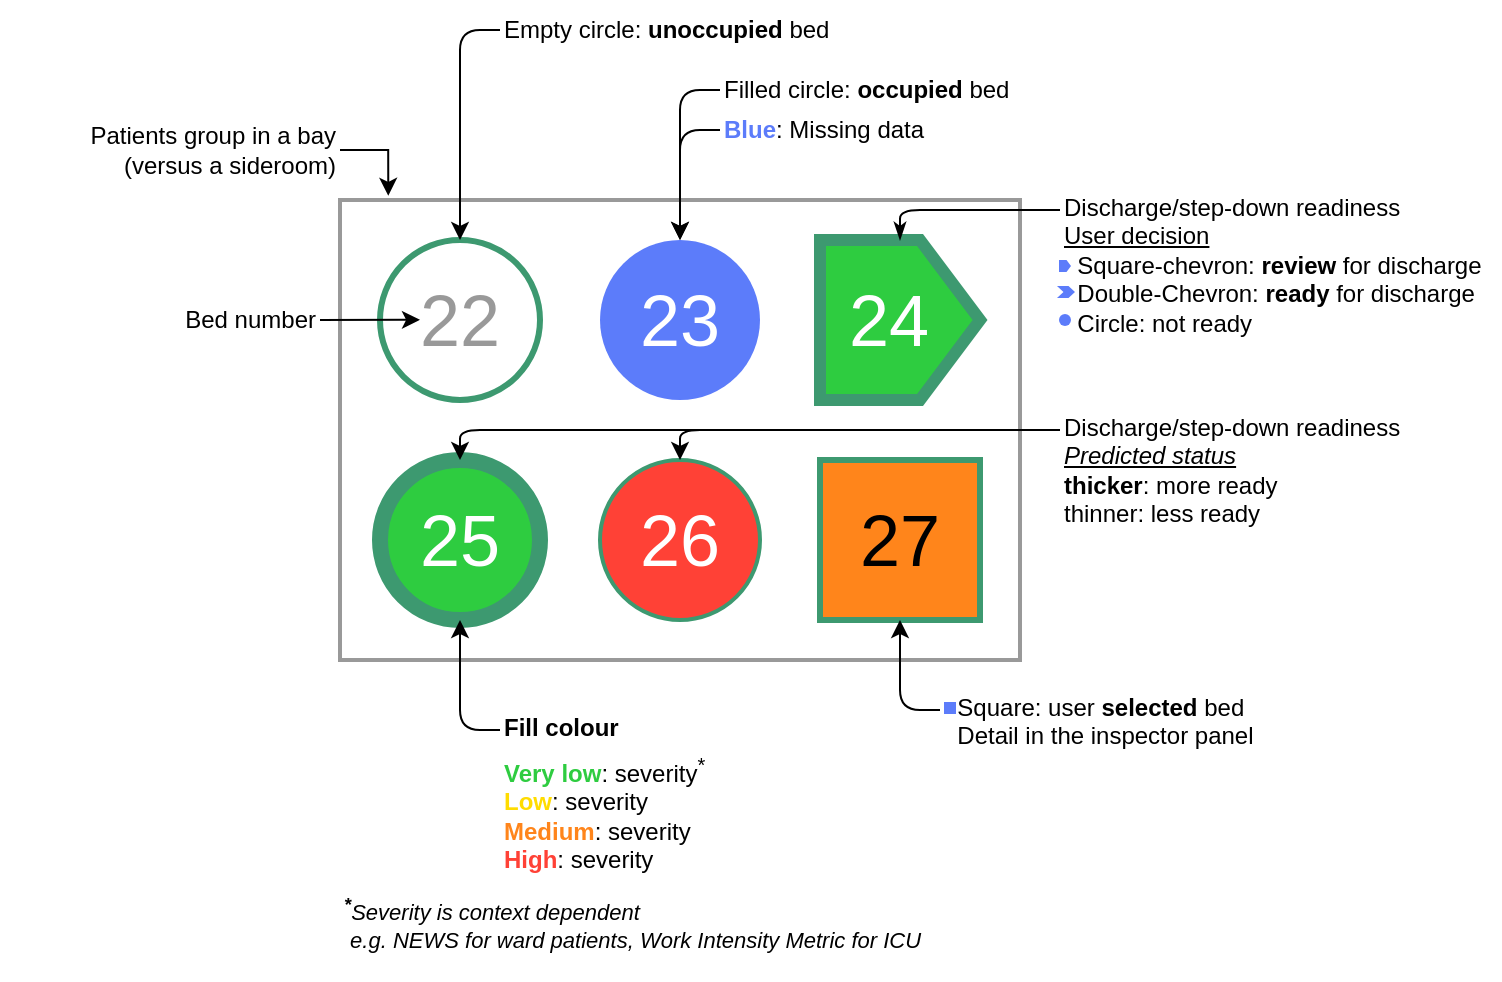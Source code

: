 <mxfile version="20.8.23" type="github">
  <diagram name="Page-1" id="_Rf74EMw8om4piH5J4HJ">
    <mxGraphModel dx="1527" dy="462" grid="1" gridSize="10" guides="1" tooltips="1" connect="1" arrows="1" fold="1" page="1" pageScale="1" pageWidth="827" pageHeight="1169" math="0" shadow="0">
      <root>
        <mxCell id="0" />
        <mxCell id="1" parent="0" />
        <mxCell id="5kcq2A8MCsJthbVslvMD-7" value="" style="rounded=0;whiteSpace=wrap;html=1;strokeColor=#999999;strokeWidth=2;fontSize=36;fontColor=#999999;fillColor=none;" parent="1" vertex="1">
          <mxGeometry x="110" y="160" width="340" height="230" as="geometry" />
        </mxCell>
        <mxCell id="5kcq2A8MCsJthbVslvMD-1" value="&lt;font style=&quot;font-size: 36px;&quot;&gt;22&lt;/font&gt;" style="ellipse;whiteSpace=wrap;html=1;aspect=fixed;strokeWidth=3;fillColor=none;strokeColor=#3d9970;fontColor=#999999;" parent="1" vertex="1">
          <mxGeometry x="130" y="180" width="80" height="80" as="geometry" />
        </mxCell>
        <mxCell id="5kcq2A8MCsJthbVslvMD-3" value="&lt;font style=&quot;font-size: 36px;&quot;&gt;23&lt;/font&gt;" style="ellipse;whiteSpace=wrap;html=1;aspect=fixed;strokeWidth=3;fillColor=#5c7cfa;strokeColor=none;fontColor=#FFFFFF;" parent="1" vertex="1">
          <mxGeometry x="240" y="180" width="80" height="80" as="geometry" />
        </mxCell>
        <mxCell id="5kcq2A8MCsJthbVslvMD-4" value="&lt;font style=&quot;font-size: 36px;&quot;&gt;25&lt;/font&gt;" style="ellipse;whiteSpace=wrap;html=1;aspect=fixed;strokeWidth=8;fillColor=#2ECC40;strokeColor=#3d9970;fontColor=#FFFFFF;" parent="1" vertex="1">
          <mxGeometry x="130" y="290" width="80" height="80" as="geometry" />
        </mxCell>
        <mxCell id="5kcq2A8MCsJthbVslvMD-5" value="&lt;font style=&quot;font-size: 36px;&quot;&gt;26&lt;/font&gt;" style="ellipse;whiteSpace=wrap;html=1;aspect=fixed;strokeWidth=2;fillColor=#FF4136;strokeColor=#3d9970;fontColor=#FFFFFF;" parent="1" vertex="1">
          <mxGeometry x="240" y="290" width="80" height="80" as="geometry" />
        </mxCell>
        <mxCell id="5kcq2A8MCsJthbVslvMD-10" style="edgeStyle=orthogonalEdgeStyle;rounded=1;orthogonalLoop=1;jettySize=auto;html=1;exitX=0;exitY=0.5;exitDx=0;exitDy=0;fontSize=12;fontColor=#5c7cfa;" parent="1" source="5kcq2A8MCsJthbVslvMD-9" target="5kcq2A8MCsJthbVslvMD-3" edge="1">
          <mxGeometry relative="1" as="geometry" />
        </mxCell>
        <mxCell id="5kcq2A8MCsJthbVslvMD-9" value="&lt;font color=&quot;#5c7cfa&quot;&gt;&lt;b&gt;Blue&lt;/b&gt;&lt;/font&gt;: Missing data" style="text;html=1;strokeColor=none;fillColor=none;align=left;verticalAlign=middle;whiteSpace=wrap;rounded=0;fontSize=12;fontColor=#000000;" parent="1" vertex="1">
          <mxGeometry x="300" y="110" width="140" height="30" as="geometry" />
        </mxCell>
        <mxCell id="5kcq2A8MCsJthbVslvMD-12" style="edgeStyle=orthogonalEdgeStyle;rounded=1;orthogonalLoop=1;jettySize=auto;html=1;exitX=0;exitY=0.5;exitDx=0;exitDy=0;fontSize=12;fontColor=#000000;" parent="1" source="5kcq2A8MCsJthbVslvMD-11" target="5kcq2A8MCsJthbVslvMD-3" edge="1">
          <mxGeometry relative="1" as="geometry" />
        </mxCell>
        <mxCell id="5kcq2A8MCsJthbVslvMD-11" value="Filled circle: &lt;b&gt;occupied&lt;/b&gt; bed" style="text;html=1;strokeColor=none;fillColor=none;align=left;verticalAlign=middle;whiteSpace=wrap;rounded=0;fontSize=12;fontColor=#000000;" parent="1" vertex="1">
          <mxGeometry x="300" y="90" width="150" height="30" as="geometry" />
        </mxCell>
        <mxCell id="5kcq2A8MCsJthbVslvMD-14" style="edgeStyle=orthogonalEdgeStyle;rounded=1;orthogonalLoop=1;jettySize=auto;html=1;entryX=0.5;entryY=0;entryDx=0;entryDy=0;fontSize=12;fontColor=#000000;exitX=0;exitY=0.5;exitDx=0;exitDy=0;" parent="1" source="5kcq2A8MCsJthbVslvMD-13" target="5kcq2A8MCsJthbVslvMD-1" edge="1">
          <mxGeometry relative="1" as="geometry" />
        </mxCell>
        <mxCell id="5kcq2A8MCsJthbVslvMD-13" value="Empty circle: &lt;b&gt;unoccupied&lt;/b&gt; bed" style="text;html=1;strokeColor=none;fillColor=none;align=left;verticalAlign=middle;whiteSpace=wrap;rounded=0;fontSize=12;fontColor=#000000;" parent="1" vertex="1">
          <mxGeometry x="190" y="60" width="170" height="30" as="geometry" />
        </mxCell>
        <mxCell id="5kcq2A8MCsJthbVslvMD-16" style="edgeStyle=orthogonalEdgeStyle;rounded=1;orthogonalLoop=1;jettySize=auto;html=1;exitX=0;exitY=0.75;exitDx=0;exitDy=0;fontSize=12;fontColor=#FFDC00;" parent="1" source="5kcq2A8MCsJthbVslvMD-20" edge="1">
          <mxGeometry relative="1" as="geometry">
            <mxPoint x="170" y="370" as="targetPoint" />
          </mxGeometry>
        </mxCell>
        <mxCell id="5kcq2A8MCsJthbVslvMD-21" value="" style="group" parent="1" vertex="1" connectable="0">
          <mxGeometry x="190" y="410" width="120" height="90" as="geometry" />
        </mxCell>
        <mxCell id="5kcq2A8MCsJthbVslvMD-15" value="&lt;b style=&quot;&quot;&gt;&lt;font color=&quot;#2ecc40&quot;&gt;Very low&lt;/font&gt;&lt;/b&gt;: severity&lt;sup&gt;*&lt;/sup&gt;&lt;br&gt;&lt;b style=&quot;border-color: var(--border-color);&quot;&gt;&lt;font color=&quot;#ffdc00&quot; style=&quot;border-color: var(--border-color);&quot;&gt;Low&lt;/font&gt;&lt;/b&gt;: severity&lt;br style=&quot;border-color: var(--border-color);&quot;&gt;&lt;b style=&quot;border-color: var(--border-color);&quot;&gt;&lt;font color=&quot;#ff851b&quot; style=&quot;border-color: var(--border-color);&quot;&gt;Medium&lt;/font&gt;&lt;/b&gt;: severity&lt;br&gt;&lt;b style=&quot;border-color: var(--border-color);&quot;&gt;&lt;font color=&quot;#ff4136&quot; style=&quot;border-color: var(--border-color);&quot;&gt;High&lt;/font&gt;&lt;/b&gt;: severity" style="text;html=1;strokeColor=none;fillColor=none;align=left;verticalAlign=top;whiteSpace=wrap;rounded=0;fontSize=12;fontColor=#000000;" parent="5kcq2A8MCsJthbVslvMD-21" vertex="1">
          <mxGeometry y="20" width="120" height="70" as="geometry" />
        </mxCell>
        <mxCell id="5kcq2A8MCsJthbVslvMD-20" value="&lt;b style=&quot;&quot;&gt;Fill colour&lt;/b&gt;" style="text;html=1;strokeColor=none;fillColor=none;align=left;verticalAlign=top;whiteSpace=wrap;rounded=0;fontSize=12;fontColor=#000000;" parent="5kcq2A8MCsJthbVslvMD-21" vertex="1">
          <mxGeometry width="120" height="20" as="geometry" />
        </mxCell>
        <mxCell id="5kcq2A8MCsJthbVslvMD-23" value="&lt;font color=&quot;#000000&quot; style=&quot;font-size: 36px;&quot;&gt;27&lt;/font&gt;" style="whiteSpace=wrap;html=1;aspect=fixed;strokeColor=#3D9970;strokeWidth=3;fontSize=12;fontColor=#FFFFFF;fillColor=#FF851B;" parent="1" vertex="1">
          <mxGeometry x="350" y="290" width="80" height="80" as="geometry" />
        </mxCell>
        <mxCell id="5kcq2A8MCsJthbVslvMD-26" style="edgeStyle=orthogonalEdgeStyle;rounded=1;orthogonalLoop=1;jettySize=auto;html=1;exitX=0;exitY=0.5;exitDx=0;exitDy=0;entryX=0.5;entryY=1;entryDx=0;entryDy=0;fontSize=36;fontColor=#000000;" parent="1" source="5kcq2A8MCsJthbVslvMD-24" target="5kcq2A8MCsJthbVslvMD-23" edge="1">
          <mxGeometry relative="1" as="geometry" />
        </mxCell>
        <mxCell id="5kcq2A8MCsJthbVslvMD-24" value="&amp;nbsp; Square: user&amp;nbsp;&lt;b&gt;selected &lt;/b&gt;bed&lt;br&gt;&amp;nbsp; Detail in the inspector panel" style="text;html=1;strokeColor=none;fillColor=none;align=left;verticalAlign=top;whiteSpace=wrap;rounded=0;fontSize=12;fontColor=#000000;" parent="1" vertex="1">
          <mxGeometry x="410" y="400" width="170" height="30" as="geometry" />
        </mxCell>
        <mxCell id="5kcq2A8MCsJthbVslvMD-27" value="&lt;font style=&quot;font-size: 11px;&quot;&gt;&lt;i&gt;&lt;sup&gt;&lt;b&gt;*&lt;/b&gt;&lt;/sup&gt;Severity is context dependent&lt;br&gt;&amp;nbsp;e.g. NEWS for ward patients, Work Intensity Metric for ICU&lt;/i&gt;&lt;/font&gt;" style="text;html=1;strokeColor=none;fillColor=none;align=left;verticalAlign=top;whiteSpace=wrap;rounded=0;fontSize=12;fontColor=#000000;" parent="1" vertex="1">
          <mxGeometry x="110" y="500" width="340" height="50" as="geometry" />
        </mxCell>
        <mxCell id="5kcq2A8MCsJthbVslvMD-29" style="rounded=1;orthogonalLoop=1;jettySize=auto;html=1;exitX=0;exitY=0.5;exitDx=0;exitDy=0;entryX=0.5;entryY=0;entryDx=0;entryDy=0;fontSize=11;fontColor=#000000;edgeStyle=orthogonalEdgeStyle;elbow=vertical;" parent="1" source="5kcq2A8MCsJthbVslvMD-28" target="5kcq2A8MCsJthbVslvMD-4" edge="1">
          <mxGeometry relative="1" as="geometry">
            <Array as="points">
              <mxPoint x="170" y="275" />
            </Array>
          </mxGeometry>
        </mxCell>
        <mxCell id="5kcq2A8MCsJthbVslvMD-30" style="edgeStyle=orthogonalEdgeStyle;rounded=1;orthogonalLoop=1;jettySize=auto;html=1;exitX=0;exitY=0.5;exitDx=0;exitDy=0;entryX=0.5;entryY=0;entryDx=0;entryDy=0;fontSize=11;fontColor=#000000;" parent="1" source="5kcq2A8MCsJthbVslvMD-28" target="5kcq2A8MCsJthbVslvMD-5" edge="1">
          <mxGeometry relative="1" as="geometry">
            <Array as="points">
              <mxPoint x="280" y="275" />
            </Array>
          </mxGeometry>
        </mxCell>
        <mxCell id="5kcq2A8MCsJthbVslvMD-28" value="Discharge/step-down readiness&lt;br style=&quot;border-color: var(--border-color);&quot;&gt;&lt;i&gt;&lt;u&gt;Predicted status&lt;/u&gt;&lt;/i&gt;&lt;br&gt;&lt;b&gt;thicker&lt;/b&gt;:&lt;b&gt; &lt;/b&gt;more ready&lt;br&gt;thinner: less ready" style="text;html=1;strokeColor=none;fillColor=none;align=left;verticalAlign=top;whiteSpace=wrap;rounded=0;fontSize=12;fontColor=#000000;" parent="1" vertex="1">
          <mxGeometry x="470" y="260" width="200" height="30" as="geometry" />
        </mxCell>
        <mxCell id="5kcq2A8MCsJthbVslvMD-33" style="edgeStyle=orthogonalEdgeStyle;rounded=0;orthogonalLoop=1;jettySize=auto;html=1;exitX=1;exitY=0.5;exitDx=0;exitDy=0;entryX=0.071;entryY=-0.009;entryDx=0;entryDy=0;entryPerimeter=0;fontSize=11;fontColor=#000000;" parent="1" source="5kcq2A8MCsJthbVslvMD-32" target="5kcq2A8MCsJthbVslvMD-7" edge="1">
          <mxGeometry relative="1" as="geometry" />
        </mxCell>
        <mxCell id="5kcq2A8MCsJthbVslvMD-32" value="Patients group in a bay&lt;br&gt;(versus a sideroom)" style="text;html=1;strokeColor=none;fillColor=none;align=right;verticalAlign=middle;whiteSpace=wrap;rounded=0;fontSize=12;fontColor=#000000;" parent="1" vertex="1">
          <mxGeometry x="-60" y="120" width="170" height="30" as="geometry" />
        </mxCell>
        <mxCell id="5kcq2A8MCsJthbVslvMD-34" value="Bed number" style="text;html=1;strokeColor=none;fillColor=none;align=right;verticalAlign=middle;whiteSpace=wrap;rounded=0;fontSize=12;fontColor=#000000;" parent="1" vertex="1">
          <mxGeometry x="-20" y="205" width="120" height="30" as="geometry" />
        </mxCell>
        <mxCell id="5kcq2A8MCsJthbVslvMD-36" value="" style="endArrow=classic;html=1;rounded=0;fontSize=11;fontColor=#000000;elbow=vertical;exitX=1;exitY=0.5;exitDx=0;exitDy=0;" parent="1" source="5kcq2A8MCsJthbVslvMD-34" edge="1">
          <mxGeometry width="50" height="50" relative="1" as="geometry">
            <mxPoint x="110" y="219.92" as="sourcePoint" />
            <mxPoint x="150" y="219.92" as="targetPoint" />
          </mxGeometry>
        </mxCell>
        <mxCell id="5kcq2A8MCsJthbVslvMD-40" value="&lt;font color=&quot;#ffffff&quot; style=&quot;font-size: 36px;&quot;&gt;24&lt;/font&gt;" style="shape=offPageConnector;whiteSpace=wrap;html=1;strokeColor=#3D9970;strokeWidth=6;fontSize=11;fontColor=#000000;fillColor=#2ECC40;direction=north;spacingLeft=-11;" parent="1" vertex="1">
          <mxGeometry x="350" y="180" width="80" height="80" as="geometry" />
        </mxCell>
        <mxCell id="5kcq2A8MCsJthbVslvMD-43" style="edgeStyle=orthogonalEdgeStyle;rounded=1;orthogonalLoop=1;jettySize=auto;html=1;exitX=0;exitY=0.5;exitDx=0;exitDy=0;fontSize=36;fontColor=#FFFFFF;endArrow=classicThin;endFill=1;entryX=1;entryY=0.5;entryDx=0;entryDy=0;elbow=vertical;" parent="1" source="5kcq2A8MCsJthbVslvMD-42" target="5kcq2A8MCsJthbVslvMD-40" edge="1">
          <mxGeometry relative="1" as="geometry">
            <mxPoint x="430" y="200" as="targetPoint" />
            <Array as="points">
              <mxPoint x="390" y="165" />
            </Array>
          </mxGeometry>
        </mxCell>
        <mxCell id="5kcq2A8MCsJthbVslvMD-42" value="Discharge/step-down readiness&lt;br style=&quot;border-color: var(--border-color);&quot;&gt;&lt;u&gt;User decision&lt;br&gt;&lt;/u&gt;&amp;nbsp; Square-chevron: &lt;b&gt;review&lt;/b&gt; for discharge&lt;br&gt;&amp;nbsp; Double-Chevron: &lt;b&gt;ready&lt;/b&gt; for discharge&lt;br&gt;&amp;nbsp; Circle: not ready" style="text;html=1;strokeColor=none;fillColor=none;align=left;verticalAlign=top;whiteSpace=wrap;rounded=0;fontSize=12;fontColor=#000000;" parent="1" vertex="1">
          <mxGeometry x="470" y="150" width="220" height="30" as="geometry" />
        </mxCell>
        <mxCell id="5kcq2A8MCsJthbVslvMD-45" value="" style="shape=offPageConnector;whiteSpace=wrap;html=1;strokeColor=none;strokeWidth=6;fontSize=11;fontColor=#000000;fillColor=#5C7CFA;direction=north;spacingLeft=-11;" parent="1" vertex="1">
          <mxGeometry x="469.49" y="190" width="6" height="6" as="geometry" />
        </mxCell>
        <mxCell id="5kcq2A8MCsJthbVslvMD-46" value="" style="ellipse;whiteSpace=wrap;html=1;aspect=fixed;strokeWidth=3;fillColor=#5c7cfa;strokeColor=none;fontColor=#FFFFFF;" parent="1" vertex="1">
          <mxGeometry x="469.49" y="217" width="6" height="6" as="geometry" />
        </mxCell>
        <mxCell id="5kcq2A8MCsJthbVslvMD-47" value="" style="whiteSpace=wrap;html=1;aspect=fixed;strokeColor=none;strokeWidth=3;fontSize=12;fontColor=#FFFFFF;fillColor=#5C7CFA;" parent="1" vertex="1">
          <mxGeometry x="412" y="411" width="6" height="6" as="geometry" />
        </mxCell>
        <mxCell id="1kGunG2bA_T9gYpcpbG8-2" value="" style="shape=step;perimeter=stepPerimeter;whiteSpace=wrap;html=1;fixedSize=1;fillColor=#5C7CFA;strokeColor=none;aspect=fixed;size=3.24;" vertex="1" parent="1">
          <mxGeometry x="468.49" y="203" width="9.01" height="6" as="geometry" />
        </mxCell>
      </root>
    </mxGraphModel>
  </diagram>
</mxfile>
